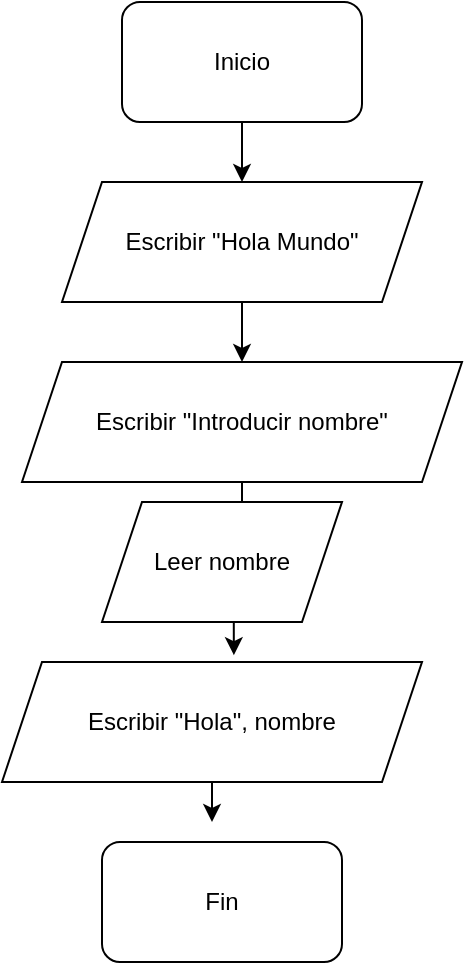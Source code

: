 <mxfile version="21.0.2" type="device"><diagram id="ow0o6CR1aZ-tAKLepaNd" name="Página-1"><mxGraphModel dx="1050" dy="549" grid="1" gridSize="10" guides="1" tooltips="1" connect="1" arrows="1" fold="1" page="1" pageScale="1" pageWidth="827" pageHeight="1169" math="0" shadow="0"><root><mxCell id="0"/><mxCell id="1" parent="0"/><mxCell id="awTBG-_f7_y-vl8CepSw-4" style="edgeStyle=orthogonalEdgeStyle;rounded=0;orthogonalLoop=1;jettySize=auto;html=1;exitX=0.5;exitY=1;exitDx=0;exitDy=0;entryX=0.5;entryY=0;entryDx=0;entryDy=0;" edge="1" parent="1" source="awTBG-_f7_y-vl8CepSw-1" target="awTBG-_f7_y-vl8CepSw-3"><mxGeometry relative="1" as="geometry"/></mxCell><mxCell id="awTBG-_f7_y-vl8CepSw-1" value="Inicio" style="rounded=1;whiteSpace=wrap;html=1;" vertex="1" parent="1"><mxGeometry x="350" y="40" width="120" height="60" as="geometry"/></mxCell><mxCell id="awTBG-_f7_y-vl8CepSw-2" value="Fin" style="rounded=1;whiteSpace=wrap;html=1;" vertex="1" parent="1"><mxGeometry x="340" y="460" width="120" height="60" as="geometry"/></mxCell><mxCell id="awTBG-_f7_y-vl8CepSw-10" style="edgeStyle=orthogonalEdgeStyle;rounded=0;orthogonalLoop=1;jettySize=auto;html=1;exitX=0.5;exitY=1;exitDx=0;exitDy=0;" edge="1" parent="1" source="awTBG-_f7_y-vl8CepSw-3" target="awTBG-_f7_y-vl8CepSw-7"><mxGeometry relative="1" as="geometry"/></mxCell><mxCell id="awTBG-_f7_y-vl8CepSw-3" value="Escribir &quot;Hola Mundo&quot;" style="shape=parallelogram;perimeter=parallelogramPerimeter;whiteSpace=wrap;html=1;fixedSize=1;" vertex="1" parent="1"><mxGeometry x="320" y="130" width="180" height="60" as="geometry"/></mxCell><mxCell id="awTBG-_f7_y-vl8CepSw-11" style="edgeStyle=orthogonalEdgeStyle;rounded=0;orthogonalLoop=1;jettySize=auto;html=1;exitX=0.5;exitY=1;exitDx=0;exitDy=0;" edge="1" parent="1" source="awTBG-_f7_y-vl8CepSw-7" target="awTBG-_f7_y-vl8CepSw-8"><mxGeometry relative="1" as="geometry"/></mxCell><mxCell id="awTBG-_f7_y-vl8CepSw-7" value="Escribir &quot;Introducir nombre&quot;" style="shape=parallelogram;perimeter=parallelogramPerimeter;whiteSpace=wrap;html=1;fixedSize=1;" vertex="1" parent="1"><mxGeometry x="300" y="220" width="220" height="60" as="geometry"/></mxCell><mxCell id="awTBG-_f7_y-vl8CepSw-12" style="edgeStyle=orthogonalEdgeStyle;rounded=0;orthogonalLoop=1;jettySize=auto;html=1;exitX=0.5;exitY=1;exitDx=0;exitDy=0;entryX=0.552;entryY=-0.057;entryDx=0;entryDy=0;entryPerimeter=0;" edge="1" parent="1" source="awTBG-_f7_y-vl8CepSw-8" target="awTBG-_f7_y-vl8CepSw-9"><mxGeometry relative="1" as="geometry"/></mxCell><mxCell id="awTBG-_f7_y-vl8CepSw-8" value="Leer nombre" style="shape=parallelogram;perimeter=parallelogramPerimeter;whiteSpace=wrap;html=1;fixedSize=1;" vertex="1" parent="1"><mxGeometry x="340" y="290" width="120" height="60" as="geometry"/></mxCell><mxCell id="awTBG-_f7_y-vl8CepSw-13" style="edgeStyle=orthogonalEdgeStyle;rounded=0;orthogonalLoop=1;jettySize=auto;html=1;exitX=0.5;exitY=1;exitDx=0;exitDy=0;" edge="1" parent="1" source="awTBG-_f7_y-vl8CepSw-9"><mxGeometry relative="1" as="geometry"><mxPoint x="395" y="450" as="targetPoint"/></mxGeometry></mxCell><mxCell id="awTBG-_f7_y-vl8CepSw-9" value="Escribir &quot;Hola&quot;, nombre" style="shape=parallelogram;perimeter=parallelogramPerimeter;whiteSpace=wrap;html=1;fixedSize=1;" vertex="1" parent="1"><mxGeometry x="290" y="370" width="210" height="60" as="geometry"/></mxCell></root></mxGraphModel></diagram></mxfile>